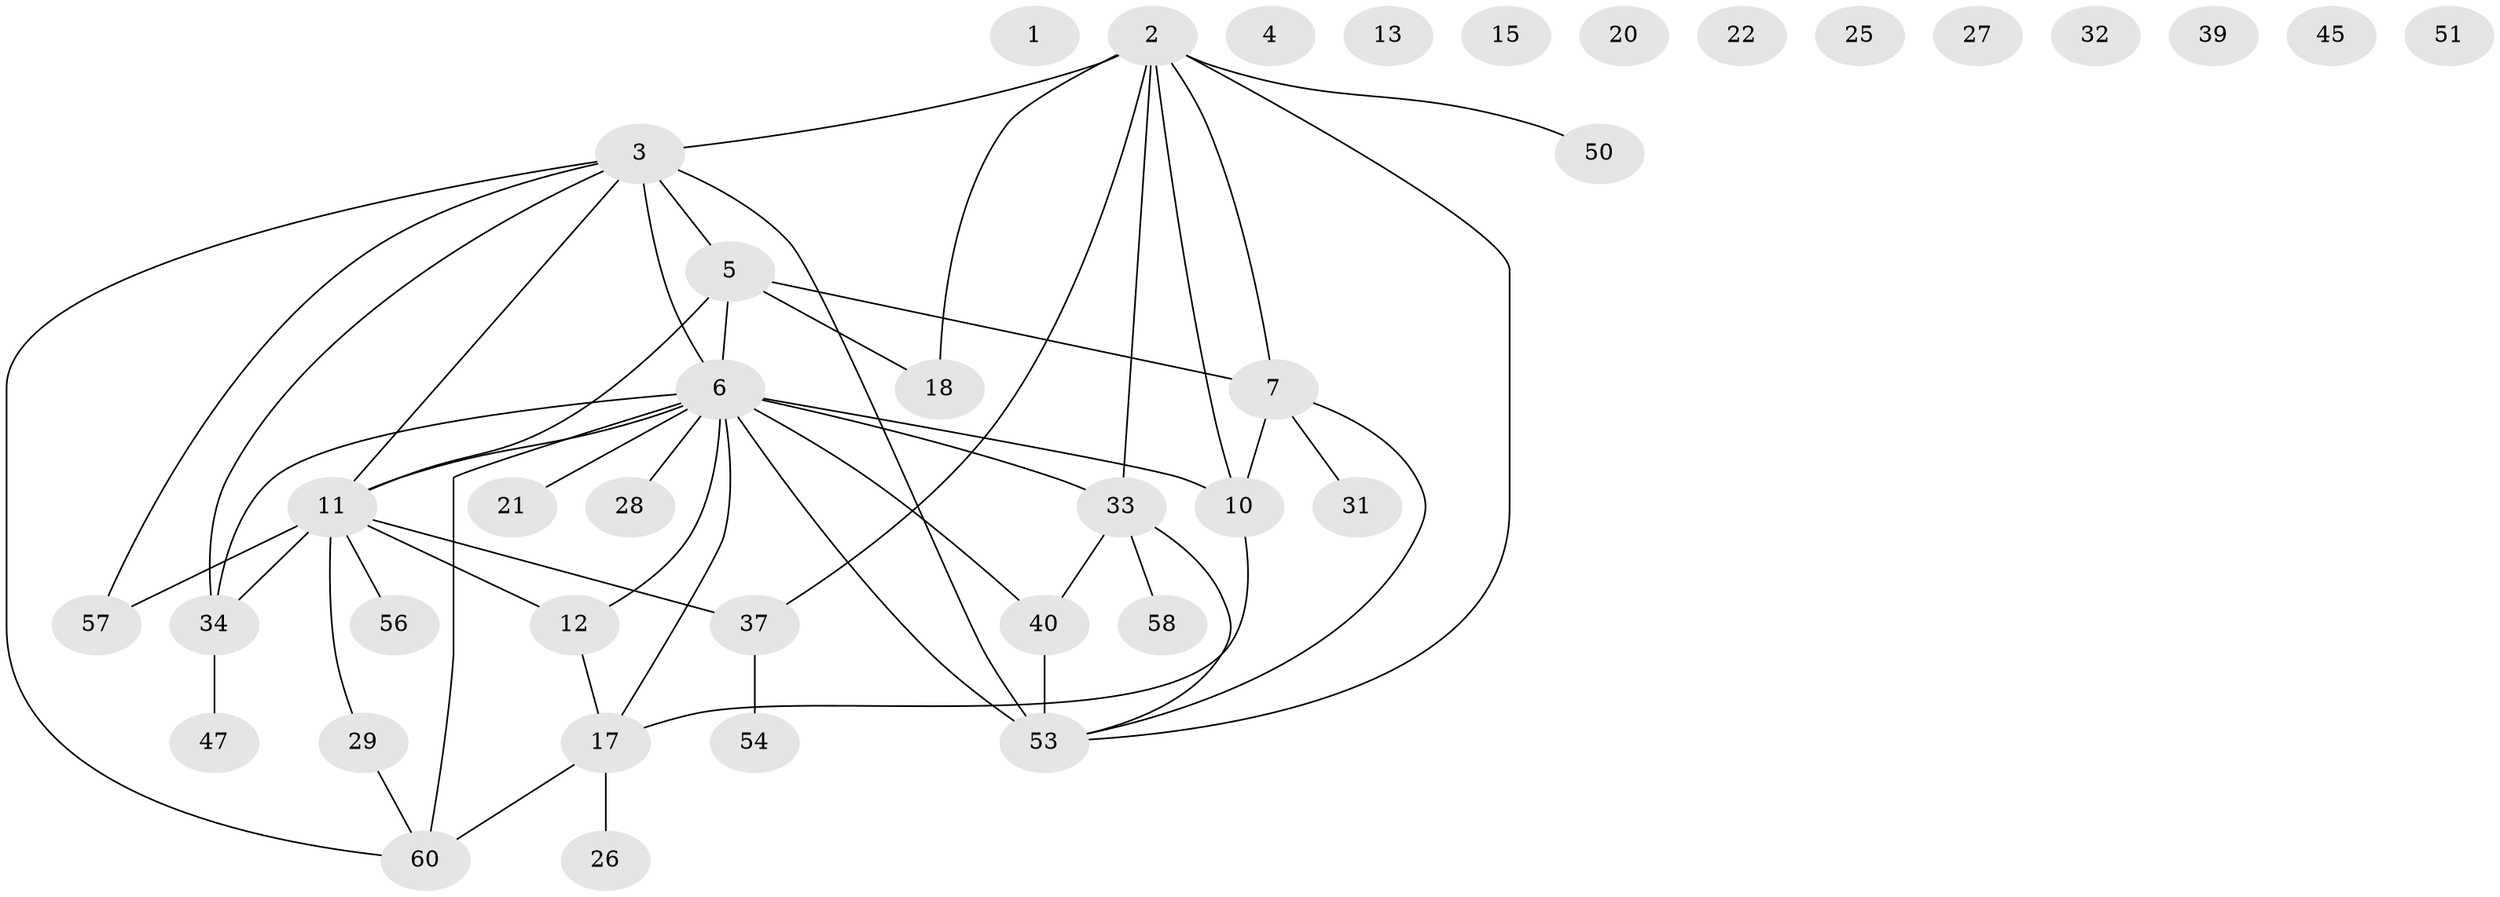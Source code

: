 // original degree distribution, {0: 0.18461538461538463, 4: 0.15384615384615385, 2: 0.12307692307692308, 5: 0.12307692307692308, 3: 0.2, 1: 0.18461538461538463, 6: 0.015384615384615385, 7: 0.015384615384615385}
// Generated by graph-tools (version 1.1) at 2025/16/03/04/25 18:16:27]
// undirected, 39 vertices, 50 edges
graph export_dot {
graph [start="1"]
  node [color=gray90,style=filled];
  1;
  2 [super="+23+42+46+52"];
  3 [super="+36+48+55"];
  4;
  5 [super="+24+61"];
  6 [super="+8+16+35+43+49"];
  7 [super="+9"];
  10 [super="+19"];
  11 [super="+14+59+63"];
  12 [super="+62+65"];
  13;
  15;
  17 [super="+44+64"];
  18;
  20;
  21;
  22;
  25;
  26;
  27;
  28;
  29 [super="+30"];
  31;
  32;
  33 [super="+38+41"];
  34;
  37;
  39;
  40;
  45;
  47;
  50;
  51;
  53;
  54;
  56;
  57;
  58;
  60;
  2 -- 33;
  2 -- 18;
  2 -- 53;
  2 -- 7;
  2 -- 3;
  2 -- 37;
  2 -- 50;
  2 -- 10;
  3 -- 57;
  3 -- 53;
  3 -- 34;
  3 -- 60;
  3 -- 5;
  3 -- 6 [weight=2];
  3 -- 11;
  5 -- 18;
  5 -- 6;
  5 -- 7;
  5 -- 11;
  6 -- 34;
  6 -- 10;
  6 -- 53 [weight=2];
  6 -- 28;
  6 -- 60;
  6 -- 21;
  6 -- 40;
  6 -- 11;
  6 -- 12;
  6 -- 17;
  6 -- 33;
  7 -- 53;
  7 -- 10;
  7 -- 31;
  10 -- 17;
  11 -- 34;
  11 -- 56;
  11 -- 37;
  11 -- 57;
  11 -- 12 [weight=2];
  11 -- 29;
  12 -- 17;
  17 -- 26;
  17 -- 60;
  29 -- 60;
  33 -- 53;
  33 -- 58;
  33 -- 40;
  34 -- 47;
  37 -- 54;
  40 -- 53;
}
